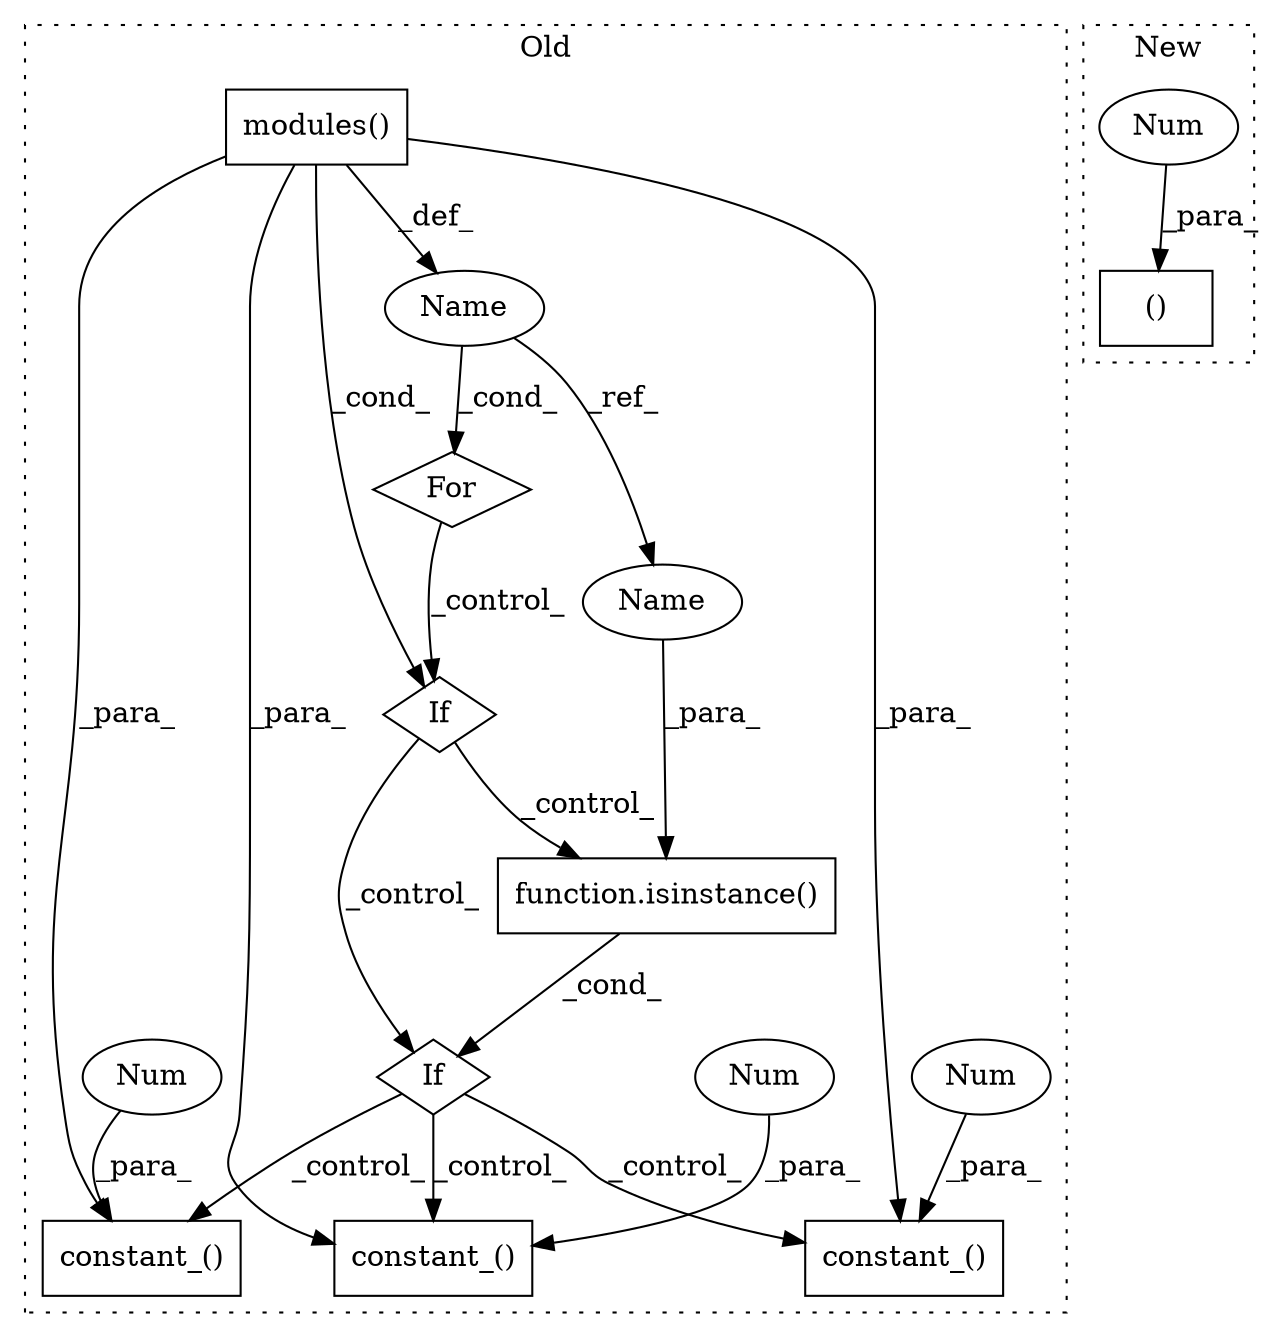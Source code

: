 digraph G {
subgraph cluster0 {
1 [label="constant_()" a="75" s="3166,3195" l="18,1" shape="box"];
3 [label="Num" a="76" s="3194" l="1" shape="ellipse"];
5 [label="If" a="96" s="2892,2919" l="3,18" shape="diamond"];
6 [label="constant_()" a="75" s="3352,3379" l="18,1" shape="box"];
7 [label="If" a="96" s="3119,3148" l="0,18" shape="diamond"];
8 [label="constant_()" a="75" s="3213,3240" l="18,1" shape="box"];
9 [label="For" a="107" s="2855,2878" l="4,14" shape="diamond"];
10 [label="Num" a="76" s="3378" l="1" shape="ellipse"];
11 [label="Num" a="76" s="3239" l="1" shape="ellipse"];
12 [label="modules()" a="75" s="2864" l="14" shape="box"];
13 [label="Name" a="87" s="2859" l="1" shape="ellipse"];
14 [label="function.isinstance()" a="75" s="3119,3147" l="11,1" shape="box"];
15 [label="Name" a="87" s="3130" l="1" shape="ellipse"];
label = "Old";
style="dotted";
}
subgraph cluster1 {
2 [label="()" a="54" s="2658" l="4" shape="box"];
4 [label="Num" a="76" s="2660" l="2" shape="ellipse"];
label = "New";
style="dotted";
}
3 -> 1 [label="_para_"];
4 -> 2 [label="_para_"];
5 -> 14 [label="_control_"];
5 -> 7 [label="_control_"];
7 -> 8 [label="_control_"];
7 -> 1 [label="_control_"];
7 -> 6 [label="_control_"];
9 -> 5 [label="_control_"];
10 -> 6 [label="_para_"];
11 -> 8 [label="_para_"];
12 -> 1 [label="_para_"];
12 -> 5 [label="_cond_"];
12 -> 8 [label="_para_"];
12 -> 13 [label="_def_"];
12 -> 6 [label="_para_"];
13 -> 15 [label="_ref_"];
13 -> 9 [label="_cond_"];
14 -> 7 [label="_cond_"];
15 -> 14 [label="_para_"];
}
